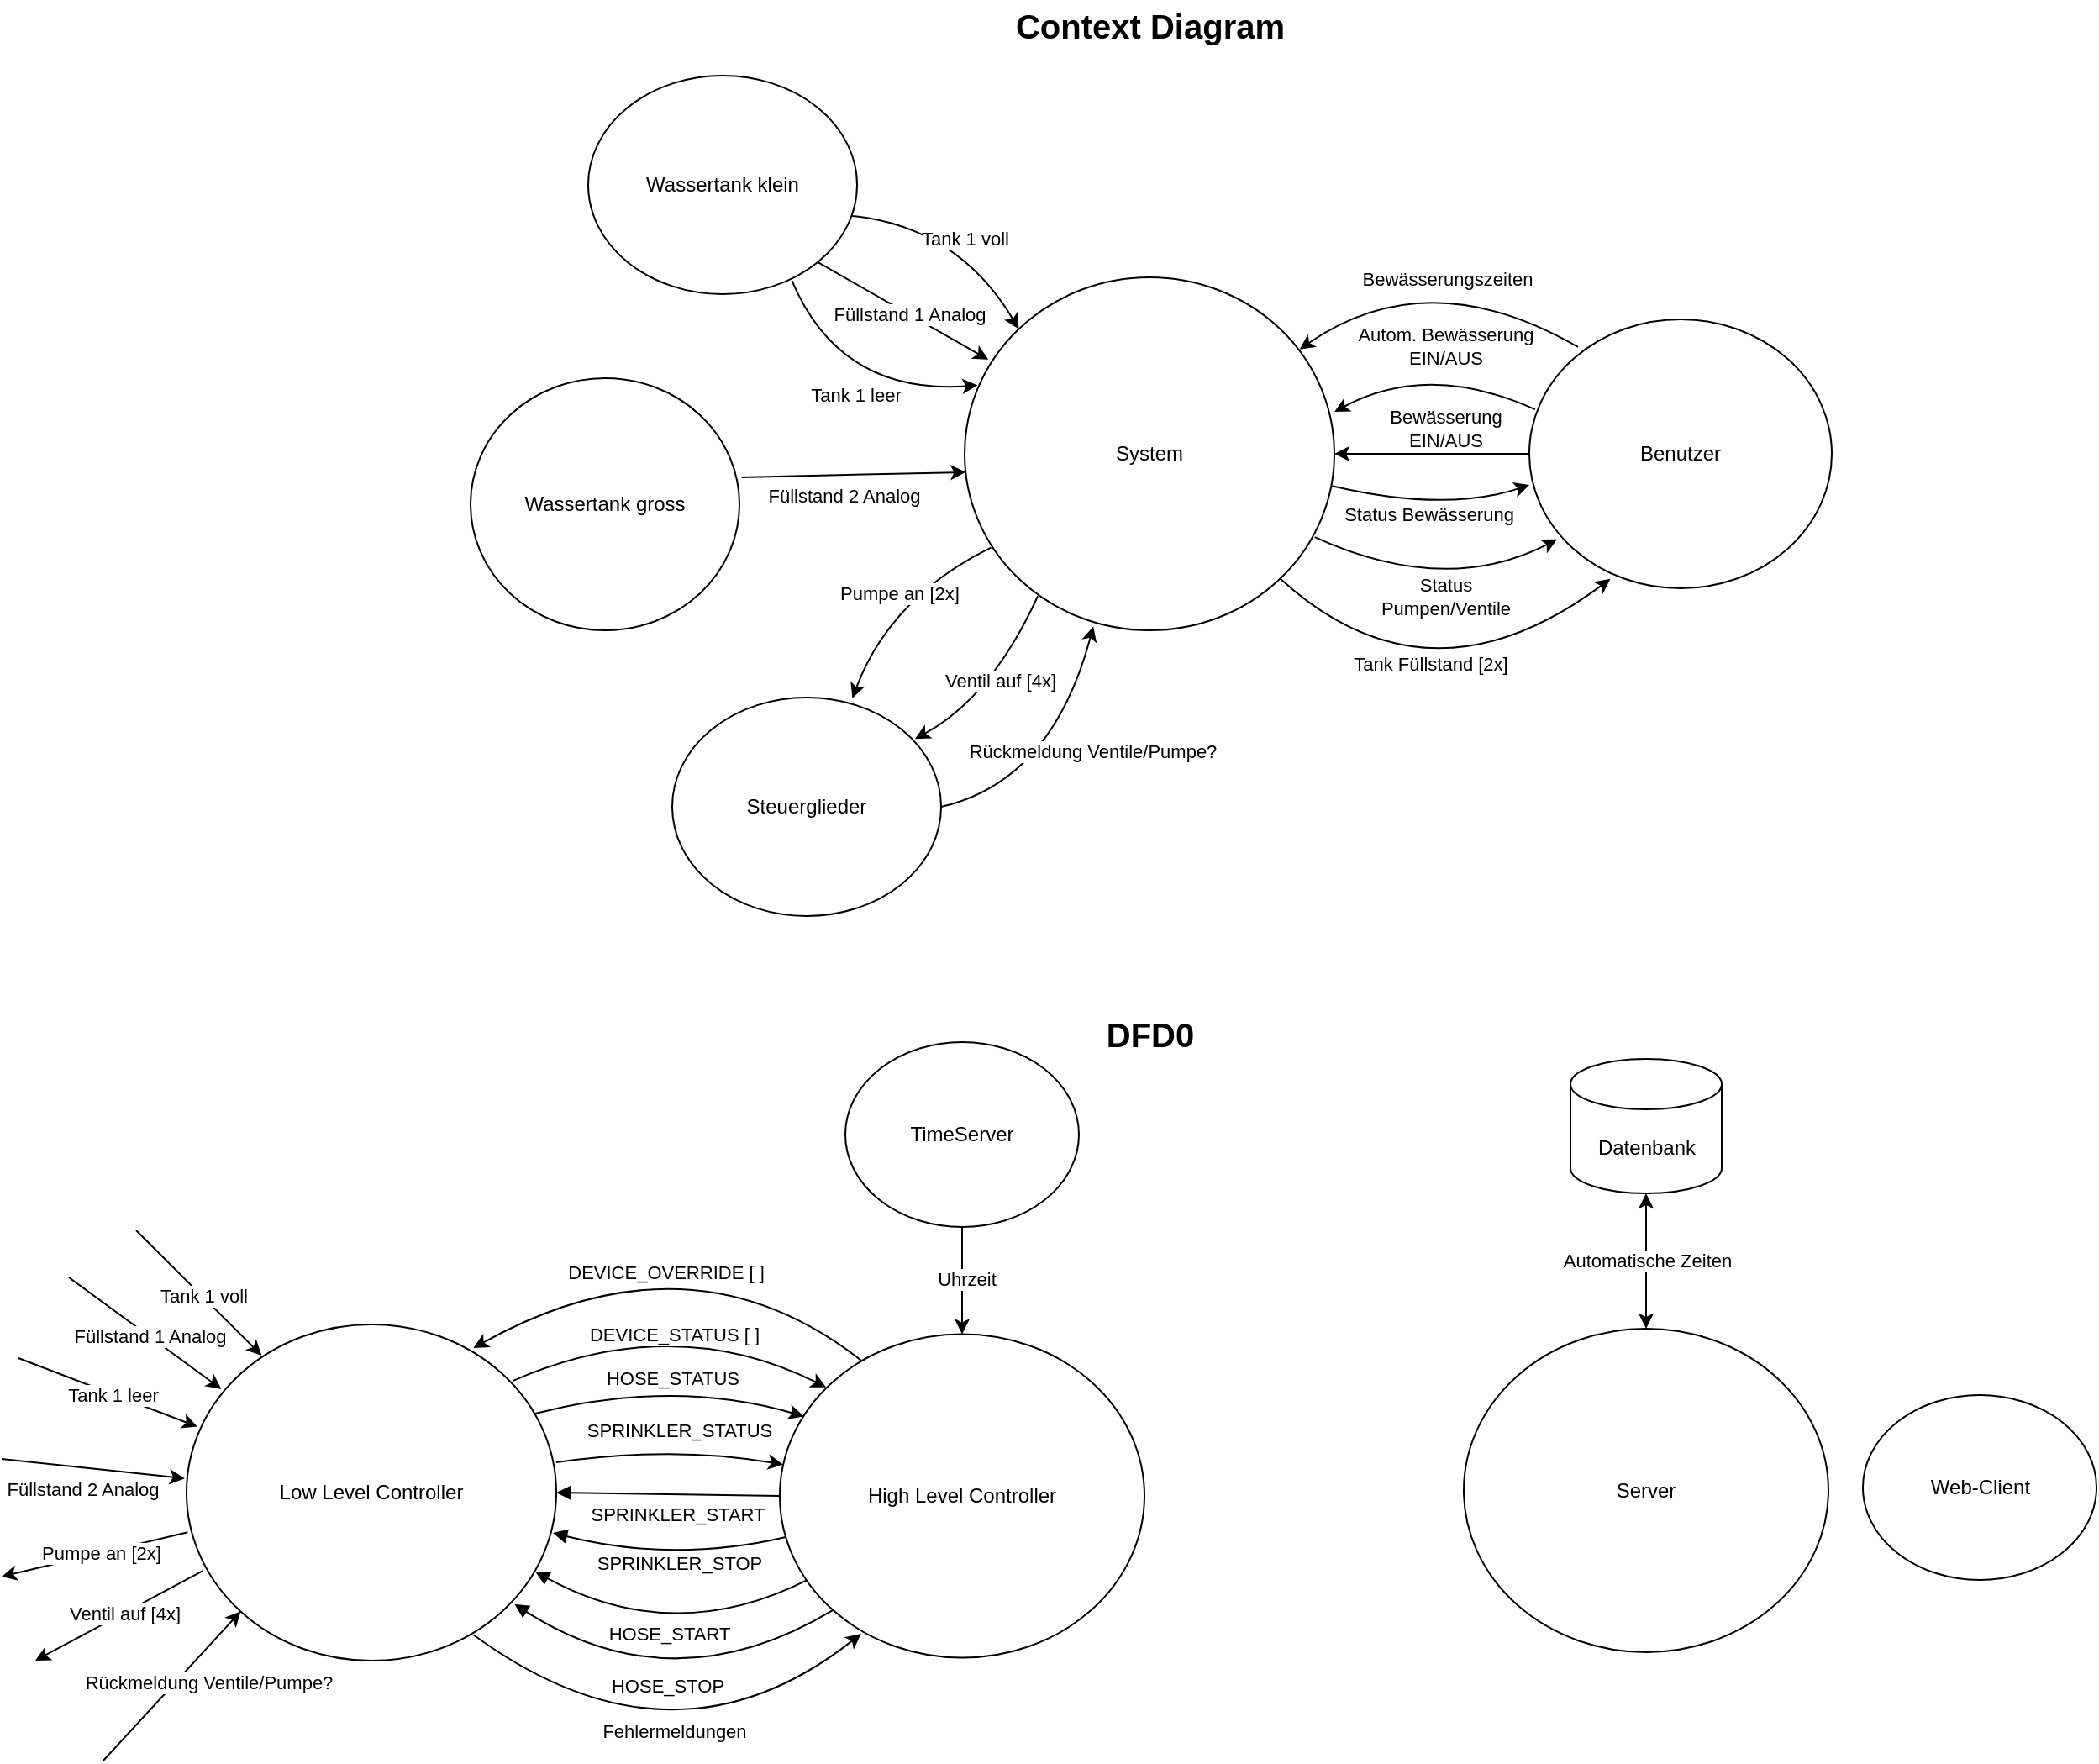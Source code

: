 <mxfile version="22.0.2" type="device">
  <diagram name="Seite-1" id="TkYB_ElV6mBqudeqmio-">
    <mxGraphModel dx="2620" dy="1055" grid="1" gridSize="10" guides="1" tooltips="1" connect="1" arrows="1" fold="1" page="1" pageScale="1" pageWidth="827" pageHeight="1169" math="0" shadow="0">
      <root>
        <mxCell id="0" />
        <mxCell id="1" parent="0" />
        <mxCell id="AWj1wq0FyH8tM0hqccie-1" value="&lt;font style=&quot;font-size: 20px;&quot;&gt;&lt;b&gt;Context Diagram&lt;/b&gt;&lt;/font&gt;" style="text;html=1;strokeColor=none;fillColor=none;align=center;verticalAlign=middle;whiteSpace=wrap;rounded=0;" parent="1" vertex="1">
          <mxGeometry x="309" y="40" width="209" height="30" as="geometry" />
        </mxCell>
        <mxCell id="AWj1wq0FyH8tM0hqccie-4" value="System" style="ellipse;whiteSpace=wrap;html=1;" parent="1" vertex="1">
          <mxGeometry x="303" y="205" width="220" height="210" as="geometry" />
        </mxCell>
        <mxCell id="AWj1wq0FyH8tM0hqccie-5" value="Wassertank klein" style="ellipse;whiteSpace=wrap;html=1;" parent="1" vertex="1">
          <mxGeometry x="79" y="85" width="160" height="130" as="geometry" />
        </mxCell>
        <mxCell id="AWj1wq0FyH8tM0hqccie-7" value="" style="curved=1;endArrow=classic;html=1;rounded=0;entryX=0.064;entryY=0.233;entryDx=0;entryDy=0;entryPerimeter=0;exitX=1;exitY=1;exitDx=0;exitDy=0;" parent="1" source="AWj1wq0FyH8tM0hqccie-5" target="AWj1wq0FyH8tM0hqccie-4" edge="1">
          <mxGeometry width="50" height="50" relative="1" as="geometry">
            <mxPoint x="99" y="365" as="sourcePoint" />
            <mxPoint x="149" y="315" as="targetPoint" />
          </mxGeometry>
        </mxCell>
        <mxCell id="AWj1wq0FyH8tM0hqccie-8" value="Füllstand 1 Analog" style="edgeLabel;html=1;align=center;verticalAlign=middle;resizable=0;points=[];" parent="AWj1wq0FyH8tM0hqccie-7" vertex="1" connectable="0">
          <mxGeometry x="0.057" relative="1" as="geometry">
            <mxPoint as="offset" />
          </mxGeometry>
        </mxCell>
        <mxCell id="AWj1wq0FyH8tM0hqccie-9" value="" style="curved=1;endArrow=classic;html=1;rounded=0;entryX=0;entryY=0;entryDx=0;entryDy=0;exitX=0.982;exitY=0.642;exitDx=0;exitDy=0;exitPerimeter=0;" parent="1" source="AWj1wq0FyH8tM0hqccie-5" target="AWj1wq0FyH8tM0hqccie-4" edge="1">
          <mxGeometry width="50" height="50" relative="1" as="geometry">
            <mxPoint x="269" y="165" as="sourcePoint" />
            <mxPoint x="370" y="223" as="targetPoint" />
            <Array as="points">
              <mxPoint x="299" y="175" />
            </Array>
          </mxGeometry>
        </mxCell>
        <mxCell id="AWj1wq0FyH8tM0hqccie-10" value="Tank 1 voll" style="edgeLabel;html=1;align=center;verticalAlign=middle;resizable=0;points=[];" parent="AWj1wq0FyH8tM0hqccie-9" vertex="1" connectable="0">
          <mxGeometry x="0.057" relative="1" as="geometry">
            <mxPoint as="offset" />
          </mxGeometry>
        </mxCell>
        <mxCell id="AWj1wq0FyH8tM0hqccie-11" value="" style="curved=1;endArrow=classic;html=1;rounded=0;entryX=0.035;entryY=0.306;entryDx=0;entryDy=0;exitX=0.758;exitY=0.939;exitDx=0;exitDy=0;exitPerimeter=0;entryPerimeter=0;" parent="1" source="AWj1wq0FyH8tM0hqccie-5" target="AWj1wq0FyH8tM0hqccie-4" edge="1">
          <mxGeometry width="50" height="50" relative="1" as="geometry">
            <mxPoint x="169" y="276" as="sourcePoint" />
            <mxPoint x="268" y="344" as="targetPoint" />
            <Array as="points">
              <mxPoint x="229" y="275" />
            </Array>
          </mxGeometry>
        </mxCell>
        <mxCell id="AWj1wq0FyH8tM0hqccie-12" value="Tank 1 leer" style="edgeLabel;html=1;align=center;verticalAlign=middle;resizable=0;points=[];" parent="AWj1wq0FyH8tM0hqccie-11" vertex="1" connectable="0">
          <mxGeometry x="0.057" relative="1" as="geometry">
            <mxPoint as="offset" />
          </mxGeometry>
        </mxCell>
        <mxCell id="AWj1wq0FyH8tM0hqccie-13" value="Wassertank gross" style="ellipse;whiteSpace=wrap;html=1;" parent="1" vertex="1">
          <mxGeometry x="9" y="265" width="160" height="150" as="geometry" />
        </mxCell>
        <mxCell id="AWj1wq0FyH8tM0hqccie-14" value="" style="curved=1;endArrow=classic;html=1;rounded=0;entryX=0.003;entryY=0.552;entryDx=0;entryDy=0;entryPerimeter=0;exitX=1.008;exitY=0.393;exitDx=0;exitDy=0;exitPerimeter=0;" parent="1" source="AWj1wq0FyH8tM0hqccie-13" target="AWj1wq0FyH8tM0hqccie-4" edge="1">
          <mxGeometry width="50" height="50" relative="1" as="geometry">
            <mxPoint x="226" y="206" as="sourcePoint" />
            <mxPoint x="327" y="264" as="targetPoint" />
          </mxGeometry>
        </mxCell>
        <mxCell id="AWj1wq0FyH8tM0hqccie-15" value="Füllstand 2 Analog" style="edgeLabel;html=1;align=center;verticalAlign=middle;resizable=0;points=[];" parent="AWj1wq0FyH8tM0hqccie-14" vertex="1" connectable="0">
          <mxGeometry x="0.057" relative="1" as="geometry">
            <mxPoint x="-10" y="12" as="offset" />
          </mxGeometry>
        </mxCell>
        <mxCell id="AWj1wq0FyH8tM0hqccie-16" value="Steuerglieder" style="ellipse;whiteSpace=wrap;html=1;" parent="1" vertex="1">
          <mxGeometry x="129" y="455" width="160" height="130" as="geometry" />
        </mxCell>
        <mxCell id="AWj1wq0FyH8tM0hqccie-18" value="" style="curved=1;endArrow=none;html=1;rounded=0;entryX=0.198;entryY=0.903;entryDx=0;entryDy=0;exitX=0.903;exitY=0.189;exitDx=0;exitDy=0;endFill=0;startArrow=classic;startFill=1;entryPerimeter=0;exitPerimeter=0;" parent="1" source="AWj1wq0FyH8tM0hqccie-16" target="AWj1wq0FyH8tM0hqccie-4" edge="1">
          <mxGeometry width="50" height="50" relative="1" as="geometry">
            <mxPoint x="249" y="449" as="sourcePoint" />
            <mxPoint x="349" y="435" as="targetPoint" />
            <Array as="points">
              <mxPoint x="319" y="455" />
            </Array>
          </mxGeometry>
        </mxCell>
        <mxCell id="AWj1wq0FyH8tM0hqccie-19" value="Ventil auf [4x]" style="edgeLabel;html=1;align=center;verticalAlign=middle;resizable=0;points=[];" parent="AWj1wq0FyH8tM0hqccie-18" vertex="1" connectable="0">
          <mxGeometry x="0.057" relative="1" as="geometry">
            <mxPoint as="offset" />
          </mxGeometry>
        </mxCell>
        <mxCell id="AWj1wq0FyH8tM0hqccie-21" value="" style="curved=1;endArrow=none;html=1;rounded=0;entryX=0.072;entryY=0.765;entryDx=0;entryDy=0;exitX=0.67;exitY=0.003;exitDx=0;exitDy=0;endFill=0;startArrow=classic;startFill=1;entryPerimeter=0;exitPerimeter=0;" parent="1" source="AWj1wq0FyH8tM0hqccie-16" target="AWj1wq0FyH8tM0hqccie-4" edge="1">
          <mxGeometry width="50" height="50" relative="1" as="geometry">
            <mxPoint x="234" y="445" as="sourcePoint" />
            <mxPoint x="303" y="355" as="targetPoint" />
            <Array as="points">
              <mxPoint x="259" y="395" />
            </Array>
          </mxGeometry>
        </mxCell>
        <mxCell id="AWj1wq0FyH8tM0hqccie-22" value="Pumpe an [2x]" style="edgeLabel;html=1;align=center;verticalAlign=middle;resizable=0;points=[];" parent="AWj1wq0FyH8tM0hqccie-21" vertex="1" connectable="0">
          <mxGeometry x="0.057" relative="1" as="geometry">
            <mxPoint as="offset" />
          </mxGeometry>
        </mxCell>
        <mxCell id="AWj1wq0FyH8tM0hqccie-23" value="" style="curved=1;endArrow=classic;html=1;rounded=0;entryX=0.348;entryY=0.989;entryDx=0;entryDy=0;exitX=1;exitY=0.5;exitDx=0;exitDy=0;endFill=1;startArrow=none;startFill=0;entryPerimeter=0;" parent="1" source="AWj1wq0FyH8tM0hqccie-16" target="AWj1wq0FyH8tM0hqccie-4" edge="1">
          <mxGeometry width="50" height="50" relative="1" as="geometry">
            <mxPoint x="309" y="530" as="sourcePoint" />
            <mxPoint x="383" y="445" as="targetPoint" />
            <Array as="points">
              <mxPoint x="355" y="505" />
            </Array>
          </mxGeometry>
        </mxCell>
        <mxCell id="AWj1wq0FyH8tM0hqccie-24" value="Rückmeldung Ventile/Pumpe?" style="edgeLabel;html=1;align=center;verticalAlign=middle;resizable=0;points=[];" parent="AWj1wq0FyH8tM0hqccie-23" vertex="1" connectable="0">
          <mxGeometry x="0.057" relative="1" as="geometry">
            <mxPoint x="19" as="offset" />
          </mxGeometry>
        </mxCell>
        <mxCell id="AWj1wq0FyH8tM0hqccie-25" value="Benutzer" style="ellipse;whiteSpace=wrap;html=1;" parent="1" vertex="1">
          <mxGeometry x="639" y="230" width="180" height="160" as="geometry" />
        </mxCell>
        <mxCell id="AWj1wq0FyH8tM0hqccie-26" value="" style="curved=1;endArrow=classic;html=1;rounded=0;entryX=1;entryY=0.5;entryDx=0;entryDy=0;exitX=0;exitY=0.5;exitDx=0;exitDy=0;endFill=1;startArrow=none;startFill=0;" parent="1" source="AWj1wq0FyH8tM0hqccie-25" target="AWj1wq0FyH8tM0hqccie-4" edge="1">
          <mxGeometry width="50" height="50" relative="1" as="geometry">
            <mxPoint x="499" y="455" as="sourcePoint" />
            <mxPoint x="590" y="348" as="targetPoint" />
          </mxGeometry>
        </mxCell>
        <mxCell id="AWj1wq0FyH8tM0hqccie-27" value="Bewässerung&lt;br&gt;EIN/AUS" style="edgeLabel;html=1;align=center;verticalAlign=middle;resizable=0;points=[];" parent="AWj1wq0FyH8tM0hqccie-26" vertex="1" connectable="0">
          <mxGeometry x="0.057" relative="1" as="geometry">
            <mxPoint x="11" y="-15" as="offset" />
          </mxGeometry>
        </mxCell>
        <mxCell id="AWj1wq0FyH8tM0hqccie-28" value="" style="curved=1;endArrow=classic;html=1;rounded=0;entryX=1;entryY=0.381;entryDx=0;entryDy=0;exitX=0.019;exitY=0.335;exitDx=0;exitDy=0;endFill=1;startArrow=none;startFill=0;entryPerimeter=0;exitPerimeter=0;" parent="1" source="AWj1wq0FyH8tM0hqccie-25" target="AWj1wq0FyH8tM0hqccie-4" edge="1">
          <mxGeometry width="50" height="50" relative="1" as="geometry">
            <mxPoint x="629" y="325" as="sourcePoint" />
            <mxPoint x="525" y="275" as="targetPoint" />
            <Array as="points">
              <mxPoint x="579" y="255" />
            </Array>
          </mxGeometry>
        </mxCell>
        <mxCell id="AWj1wq0FyH8tM0hqccie-29" value="Autom. Bewässerung &lt;br&gt;EIN/AUS" style="edgeLabel;html=1;align=center;verticalAlign=middle;resizable=0;points=[];" parent="AWj1wq0FyH8tM0hqccie-28" vertex="1" connectable="0">
          <mxGeometry x="0.057" relative="1" as="geometry">
            <mxPoint x="11" y="-10" as="offset" />
          </mxGeometry>
        </mxCell>
        <mxCell id="AWj1wq0FyH8tM0hqccie-30" value="" style="curved=1;endArrow=none;html=1;rounded=0;exitX=0;exitY=0.616;exitDx=0;exitDy=0;endFill=0;startArrow=classic;startFill=1;exitPerimeter=0;entryX=0.994;entryY=0.591;entryDx=0;entryDy=0;entryPerimeter=0;" parent="1" source="AWj1wq0FyH8tM0hqccie-25" target="AWj1wq0FyH8tM0hqccie-4" edge="1">
          <mxGeometry width="50" height="50" relative="1" as="geometry">
            <mxPoint x="629" y="415" as="sourcePoint" />
            <mxPoint x="529" y="335" as="targetPoint" />
            <Array as="points">
              <mxPoint x="589" y="345" />
            </Array>
          </mxGeometry>
        </mxCell>
        <mxCell id="AWj1wq0FyH8tM0hqccie-31" value="Status Bewässerung" style="edgeLabel;html=1;align=center;verticalAlign=middle;resizable=0;points=[];" parent="AWj1wq0FyH8tM0hqccie-30" vertex="1" connectable="0">
          <mxGeometry x="0.057" relative="1" as="geometry">
            <mxPoint x="1" y="3" as="offset" />
          </mxGeometry>
        </mxCell>
        <mxCell id="AWj1wq0FyH8tM0hqccie-32" value="" style="curved=1;endArrow=none;html=1;rounded=0;entryX=0.947;entryY=0.736;entryDx=0;entryDy=0;endFill=0;startArrow=classic;startFill=1;entryPerimeter=0;exitX=0.092;exitY=0.818;exitDx=0;exitDy=0;exitPerimeter=0;" parent="1" source="AWj1wq0FyH8tM0hqccie-25" target="AWj1wq0FyH8tM0hqccie-4" edge="1">
          <mxGeometry width="50" height="50" relative="1" as="geometry">
            <mxPoint x="642" y="379" as="sourcePoint" />
            <mxPoint x="517" y="382" as="targetPoint" />
            <Array as="points">
              <mxPoint x="589" y="395" />
            </Array>
          </mxGeometry>
        </mxCell>
        <mxCell id="AWj1wq0FyH8tM0hqccie-33" value="Status&lt;br&gt;Pumpen/Ventile" style="edgeLabel;html=1;align=center;verticalAlign=middle;resizable=0;points=[];" parent="AWj1wq0FyH8tM0hqccie-32" vertex="1" connectable="0">
          <mxGeometry x="0.057" relative="1" as="geometry">
            <mxPoint x="9" y="4" as="offset" />
          </mxGeometry>
        </mxCell>
        <mxCell id="AWj1wq0FyH8tM0hqccie-34" value="" style="curved=1;endArrow=none;html=1;rounded=0;entryX=1;entryY=1;entryDx=0;entryDy=0;endFill=0;startArrow=classic;startFill=1;exitX=0.268;exitY=0.965;exitDx=0;exitDy=0;exitPerimeter=0;" parent="1" source="AWj1wq0FyH8tM0hqccie-25" target="AWj1wq0FyH8tM0hqccie-4" edge="1">
          <mxGeometry width="50" height="50" relative="1" as="geometry">
            <mxPoint x="662" y="390" as="sourcePoint" />
            <mxPoint x="509" y="398" as="targetPoint" />
            <Array as="points">
              <mxPoint x="579" y="465" />
            </Array>
          </mxGeometry>
        </mxCell>
        <mxCell id="AWj1wq0FyH8tM0hqccie-35" value="Tank Füllstand [2x]" style="edgeLabel;html=1;align=center;verticalAlign=middle;resizable=0;points=[];" parent="AWj1wq0FyH8tM0hqccie-34" vertex="1" connectable="0">
          <mxGeometry x="0.057" relative="1" as="geometry">
            <mxPoint y="-30" as="offset" />
          </mxGeometry>
        </mxCell>
        <mxCell id="AWj1wq0FyH8tM0hqccie-38" value="" style="curved=1;endArrow=classic;html=1;rounded=0;entryX=0.906;entryY=0.204;entryDx=0;entryDy=0;exitX=0.161;exitY=0.103;exitDx=0;exitDy=0;endFill=1;startArrow=none;startFill=0;entryPerimeter=0;exitPerimeter=0;" parent="1" source="AWj1wq0FyH8tM0hqccie-25" target="AWj1wq0FyH8tM0hqccie-4" edge="1">
          <mxGeometry width="50" height="50" relative="1" as="geometry">
            <mxPoint x="642" y="234" as="sourcePoint" />
            <mxPoint x="523" y="235" as="targetPoint" />
            <Array as="points">
              <mxPoint x="579" y="195" />
            </Array>
          </mxGeometry>
        </mxCell>
        <mxCell id="AWj1wq0FyH8tM0hqccie-39" value="Bewässerungszeiten" style="edgeLabel;html=1;align=center;verticalAlign=middle;resizable=0;points=[];" parent="AWj1wq0FyH8tM0hqccie-38" vertex="1" connectable="0">
          <mxGeometry x="0.057" relative="1" as="geometry">
            <mxPoint x="11" y="10" as="offset" />
          </mxGeometry>
        </mxCell>
        <mxCell id="AWj1wq0FyH8tM0hqccie-40" value="&lt;font style=&quot;font-size: 20px;&quot;&gt;&lt;b&gt;DFD0&lt;/b&gt;&lt;/font&gt;" style="text;html=1;strokeColor=none;fillColor=none;align=center;verticalAlign=middle;whiteSpace=wrap;rounded=0;" parent="1" vertex="1">
          <mxGeometry x="309" y="640" width="209" height="30" as="geometry" />
        </mxCell>
        <mxCell id="AWj1wq0FyH8tM0hqccie-41" value="Web-Client" style="ellipse;whiteSpace=wrap;html=1;" parent="1" vertex="1">
          <mxGeometry x="837.5" y="870" width="139" height="110" as="geometry" />
        </mxCell>
        <mxCell id="AWj1wq0FyH8tM0hqccie-42" value="Datenbank" style="shape=cylinder3;whiteSpace=wrap;html=1;boundedLbl=1;backgroundOutline=1;size=15;" parent="1" vertex="1">
          <mxGeometry x="663.5" y="670" width="90" height="80" as="geometry" />
        </mxCell>
        <mxCell id="AWj1wq0FyH8tM0hqccie-43" value="High Level Controller" style="ellipse;whiteSpace=wrap;html=1;" parent="1" vertex="1">
          <mxGeometry x="193" y="833.75" width="217" height="192.5" as="geometry" />
        </mxCell>
        <mxCell id="AWj1wq0FyH8tM0hqccie-44" value="Low Level Controller" style="ellipse;whiteSpace=wrap;html=1;" parent="1" vertex="1">
          <mxGeometry x="-160" y="828" width="220" height="200" as="geometry" />
        </mxCell>
        <mxCell id="AWj1wq0FyH8tM0hqccie-45" value="" style="curved=1;endArrow=classic;html=1;rounded=0;entryX=0.094;entryY=0.192;entryDx=0;entryDy=0;entryPerimeter=0;" parent="1" target="AWj1wq0FyH8tM0hqccie-44" edge="1">
          <mxGeometry width="50" height="50" relative="1" as="geometry">
            <mxPoint x="-230" y="800" as="sourcePoint" />
            <mxPoint x="-213" y="858" as="targetPoint" />
          </mxGeometry>
        </mxCell>
        <mxCell id="AWj1wq0FyH8tM0hqccie-46" value="Füllstand 1 Analog" style="edgeLabel;html=1;align=center;verticalAlign=middle;resizable=0;points=[];" parent="AWj1wq0FyH8tM0hqccie-45" vertex="1" connectable="0">
          <mxGeometry x="0.057" relative="1" as="geometry">
            <mxPoint as="offset" />
          </mxGeometry>
        </mxCell>
        <mxCell id="AWj1wq0FyH8tM0hqccie-47" value="" style="curved=1;endArrow=classic;html=1;rounded=0;entryX=0.203;entryY=0.092;entryDx=0;entryDy=0;entryPerimeter=0;" parent="1" target="AWj1wq0FyH8tM0hqccie-44" edge="1">
          <mxGeometry width="50" height="50" relative="1" as="geometry">
            <mxPoint x="-190" y="772" as="sourcePoint" />
            <mxPoint x="-121" y="840" as="targetPoint" />
            <Array as="points" />
          </mxGeometry>
        </mxCell>
        <mxCell id="AWj1wq0FyH8tM0hqccie-48" value="Tank 1 voll" style="edgeLabel;html=1;align=center;verticalAlign=middle;resizable=0;points=[];" parent="AWj1wq0FyH8tM0hqccie-47" vertex="1" connectable="0">
          <mxGeometry x="0.057" relative="1" as="geometry">
            <mxPoint as="offset" />
          </mxGeometry>
        </mxCell>
        <mxCell id="AWj1wq0FyH8tM0hqccie-49" value="" style="curved=1;endArrow=classic;html=1;rounded=0;entryX=0.029;entryY=0.304;entryDx=0;entryDy=0;entryPerimeter=0;" parent="1" target="AWj1wq0FyH8tM0hqccie-44" edge="1">
          <mxGeometry width="50" height="50" relative="1" as="geometry">
            <mxPoint x="-260" y="848" as="sourcePoint" />
            <mxPoint x="-219" y="873" as="targetPoint" />
          </mxGeometry>
        </mxCell>
        <mxCell id="AWj1wq0FyH8tM0hqccie-50" value="Tank 1 leer" style="edgeLabel;html=1;align=center;verticalAlign=middle;resizable=0;points=[];" parent="AWj1wq0FyH8tM0hqccie-49" vertex="1" connectable="0">
          <mxGeometry x="0.057" relative="1" as="geometry">
            <mxPoint as="offset" />
          </mxGeometry>
        </mxCell>
        <mxCell id="AWj1wq0FyH8tM0hqccie-51" value="" style="curved=1;endArrow=classic;html=1;rounded=0;entryX=-0.005;entryY=0.458;entryDx=0;entryDy=0;entryPerimeter=0;" parent="1" target="AWj1wq0FyH8tM0hqccie-44" edge="1">
          <mxGeometry width="50" height="50" relative="1" as="geometry">
            <mxPoint x="-270" y="908" as="sourcePoint" />
            <mxPoint x="-226" y="925" as="targetPoint" />
          </mxGeometry>
        </mxCell>
        <mxCell id="AWj1wq0FyH8tM0hqccie-52" value="Füllstand 2 Analog" style="edgeLabel;html=1;align=center;verticalAlign=middle;resizable=0;points=[];" parent="AWj1wq0FyH8tM0hqccie-51" vertex="1" connectable="0">
          <mxGeometry x="0.057" relative="1" as="geometry">
            <mxPoint x="-10" y="12" as="offset" />
          </mxGeometry>
        </mxCell>
        <mxCell id="AWj1wq0FyH8tM0hqccie-53" value="" style="curved=1;endArrow=none;html=1;rounded=0;entryX=0.045;entryY=0.732;entryDx=0;entryDy=0;endFill=0;startArrow=classic;startFill=1;entryPerimeter=0;" parent="1" target="AWj1wq0FyH8tM0hqccie-44" edge="1">
          <mxGeometry width="50" height="50" relative="1" as="geometry">
            <mxPoint x="-250" y="1028" as="sourcePoint" />
            <mxPoint x="-183" y="999" as="targetPoint" />
          </mxGeometry>
        </mxCell>
        <mxCell id="AWj1wq0FyH8tM0hqccie-54" value="Ventil auf [4x]" style="edgeLabel;html=1;align=center;verticalAlign=middle;resizable=0;points=[];" parent="AWj1wq0FyH8tM0hqccie-53" vertex="1" connectable="0">
          <mxGeometry x="0.057" relative="1" as="geometry">
            <mxPoint as="offset" />
          </mxGeometry>
        </mxCell>
        <mxCell id="AWj1wq0FyH8tM0hqccie-55" value="" style="curved=1;endArrow=none;html=1;rounded=0;entryX=0.003;entryY=0.618;entryDx=0;entryDy=0;endFill=0;startArrow=classic;startFill=1;entryPerimeter=0;" parent="1" target="AWj1wq0FyH8tM0hqccie-44" edge="1">
          <mxGeometry width="50" height="50" relative="1" as="geometry">
            <mxPoint x="-270" y="978" as="sourcePoint" />
            <mxPoint x="-211" y="970" as="targetPoint" />
          </mxGeometry>
        </mxCell>
        <mxCell id="AWj1wq0FyH8tM0hqccie-56" value="Pumpe an [2x]" style="edgeLabel;html=1;align=center;verticalAlign=middle;resizable=0;points=[];" parent="AWj1wq0FyH8tM0hqccie-55" vertex="1" connectable="0">
          <mxGeometry x="0.057" relative="1" as="geometry">
            <mxPoint as="offset" />
          </mxGeometry>
        </mxCell>
        <mxCell id="AWj1wq0FyH8tM0hqccie-57" value="" style="curved=1;endArrow=classic;html=1;rounded=0;entryX=0;entryY=1;entryDx=0;entryDy=0;endFill=1;startArrow=none;startFill=0;" parent="1" target="AWj1wq0FyH8tM0hqccie-44" edge="1">
          <mxGeometry width="50" height="50" relative="1" as="geometry">
            <mxPoint x="-210" y="1088" as="sourcePoint" />
            <mxPoint x="-150" y="1017" as="targetPoint" />
          </mxGeometry>
        </mxCell>
        <mxCell id="AWj1wq0FyH8tM0hqccie-58" value="Rückmeldung Ventile/Pumpe?" style="edgeLabel;html=1;align=center;verticalAlign=middle;resizable=0;points=[];" parent="AWj1wq0FyH8tM0hqccie-57" vertex="1" connectable="0">
          <mxGeometry x="0.057" relative="1" as="geometry">
            <mxPoint x="19" as="offset" />
          </mxGeometry>
        </mxCell>
        <mxCell id="AWj1wq0FyH8tM0hqccie-59" value="" style="curved=1;endArrow=none;html=1;rounded=0;entryX=0;entryY=0.5;entryDx=0;entryDy=0;exitX=1;exitY=0.5;exitDx=0;exitDy=0;startArrow=block;startFill=1;endFill=0;" parent="1" source="AWj1wq0FyH8tM0hqccie-44" target="AWj1wq0FyH8tM0hqccie-43" edge="1">
          <mxGeometry width="50" height="50" relative="1" as="geometry">
            <mxPoint x="60" y="920" as="sourcePoint" />
            <mxPoint x="169" y="932" as="targetPoint" />
          </mxGeometry>
        </mxCell>
        <mxCell id="AWj1wq0FyH8tM0hqccie-60" value="SPRINKLER_START" style="edgeLabel;html=1;align=center;verticalAlign=middle;resizable=0;points=[];" parent="AWj1wq0FyH8tM0hqccie-59" vertex="1" connectable="0">
          <mxGeometry x="0.057" relative="1" as="geometry">
            <mxPoint x="1" y="12" as="offset" />
          </mxGeometry>
        </mxCell>
        <mxCell id="AWj1wq0FyH8tM0hqccie-61" value="" style="curved=1;endArrow=none;html=1;rounded=0;exitX=0.991;exitY=0.62;exitDx=0;exitDy=0;startArrow=block;startFill=1;endFill=0;exitPerimeter=0;" parent="1" source="AWj1wq0FyH8tM0hqccie-44" target="AWj1wq0FyH8tM0hqccie-43" edge="1">
          <mxGeometry width="50" height="50" relative="1" as="geometry">
            <mxPoint x="60" y="970" as="sourcePoint" />
            <mxPoint x="190" y="972" as="targetPoint" />
            <Array as="points">
              <mxPoint x="130" y="970" />
            </Array>
          </mxGeometry>
        </mxCell>
        <mxCell id="AWj1wq0FyH8tM0hqccie-62" value="SPRINKLER_STOP" style="edgeLabel;html=1;align=center;verticalAlign=middle;resizable=0;points=[];" parent="AWj1wq0FyH8tM0hqccie-61" vertex="1" connectable="0">
          <mxGeometry x="0.057" relative="1" as="geometry">
            <mxPoint x="1" as="offset" />
          </mxGeometry>
        </mxCell>
        <mxCell id="AWj1wq0FyH8tM0hqccie-63" value="" style="curved=1;endArrow=none;html=1;rounded=0;entryX=0.075;entryY=0.76;entryDx=0;entryDy=0;exitX=0.943;exitY=0.735;exitDx=0;exitDy=0;startArrow=block;startFill=1;endFill=0;exitPerimeter=0;entryPerimeter=0;" parent="1" source="AWj1wq0FyH8tM0hqccie-44" target="AWj1wq0FyH8tM0hqccie-43" edge="1">
          <mxGeometry width="50" height="50" relative="1" as="geometry">
            <mxPoint x="60" y="995" as="sourcePoint" />
            <mxPoint x="200" y="996" as="targetPoint" />
            <Array as="points">
              <mxPoint x="130" y="1020" />
            </Array>
          </mxGeometry>
        </mxCell>
        <mxCell id="AWj1wq0FyH8tM0hqccie-64" value="HOSE_START" style="edgeLabel;html=1;align=center;verticalAlign=middle;resizable=0;points=[];" parent="AWj1wq0FyH8tM0hqccie-63" vertex="1" connectable="0">
          <mxGeometry x="0.057" relative="1" as="geometry">
            <mxPoint x="-5" y="-7" as="offset" />
          </mxGeometry>
        </mxCell>
        <mxCell id="AWj1wq0FyH8tM0hqccie-65" value="" style="curved=1;endArrow=none;html=1;rounded=0;entryX=0;entryY=1;entryDx=0;entryDy=0;exitX=0.887;exitY=0.832;exitDx=0;exitDy=0;startArrow=block;startFill=1;endFill=0;exitPerimeter=0;" parent="1" source="AWj1wq0FyH8tM0hqccie-44" target="AWj1wq0FyH8tM0hqccie-43" edge="1">
          <mxGeometry width="50" height="50" relative="1" as="geometry">
            <mxPoint x="47" y="1010" as="sourcePoint" />
            <mxPoint x="213" y="1011" as="targetPoint" />
            <Array as="points">
              <mxPoint x="130" y="1055" />
            </Array>
          </mxGeometry>
        </mxCell>
        <mxCell id="AWj1wq0FyH8tM0hqccie-66" value="HOSE_STOP" style="edgeLabel;html=1;align=center;verticalAlign=middle;resizable=0;points=[];" parent="AWj1wq0FyH8tM0hqccie-65" vertex="1" connectable="0">
          <mxGeometry x="0.057" relative="1" as="geometry">
            <mxPoint x="-9" y="-9" as="offset" />
          </mxGeometry>
        </mxCell>
        <mxCell id="AWj1wq0FyH8tM0hqccie-69" value="" style="curved=1;endArrow=classic;html=1;rounded=0;startArrow=none;startFill=0;endFill=1;" parent="1" target="AWj1wq0FyH8tM0hqccie-43" edge="1">
          <mxGeometry width="50" height="50" relative="1" as="geometry">
            <mxPoint x="60" y="910" as="sourcePoint" />
            <mxPoint x="190" y="892" as="targetPoint" />
            <Array as="points">
              <mxPoint x="130" y="900" />
            </Array>
          </mxGeometry>
        </mxCell>
        <mxCell id="AWj1wq0FyH8tM0hqccie-70" value="SPRINKLER_STATUS" style="edgeLabel;html=1;align=center;verticalAlign=middle;resizable=0;points=[];" parent="AWj1wq0FyH8tM0hqccie-69" vertex="1" connectable="0">
          <mxGeometry x="0.057" relative="1" as="geometry">
            <mxPoint x="1" y="-10" as="offset" />
          </mxGeometry>
        </mxCell>
        <mxCell id="AWj1wq0FyH8tM0hqccie-71" value="" style="curved=1;endArrow=classic;html=1;rounded=0;entryX=0.066;entryY=0.254;entryDx=0;entryDy=0;exitX=0.943;exitY=0.265;exitDx=0;exitDy=0;startArrow=none;startFill=0;endFill=1;exitPerimeter=0;entryPerimeter=0;" parent="1" source="AWj1wq0FyH8tM0hqccie-44" target="AWj1wq0FyH8tM0hqccie-43" edge="1">
          <mxGeometry width="50" height="50" relative="1" as="geometry">
            <mxPoint x="60" y="873" as="sourcePoint" />
            <mxPoint x="192" y="875" as="targetPoint" />
            <Array as="points">
              <mxPoint x="130" y="860" />
            </Array>
          </mxGeometry>
        </mxCell>
        <mxCell id="AWj1wq0FyH8tM0hqccie-72" value="HOSE_STATUS" style="edgeLabel;html=1;align=center;verticalAlign=middle;resizable=0;points=[];" parent="AWj1wq0FyH8tM0hqccie-71" vertex="1" connectable="0">
          <mxGeometry x="0.057" relative="1" as="geometry">
            <mxPoint x="-3" y="-1" as="offset" />
          </mxGeometry>
        </mxCell>
        <mxCell id="AWj1wq0FyH8tM0hqccie-73" value="" style="curved=1;endArrow=classic;html=1;rounded=0;entryX=0.127;entryY=0.164;entryDx=0;entryDy=0;exitX=0.884;exitY=0.167;exitDx=0;exitDy=0;startArrow=none;startFill=0;endFill=1;exitPerimeter=0;entryPerimeter=0;" parent="1" source="AWj1wq0FyH8tM0hqccie-44" target="AWj1wq0FyH8tM0hqccie-43" edge="1">
          <mxGeometry width="50" height="50" relative="1" as="geometry">
            <mxPoint x="52" y="849" as="sourcePoint" />
            <mxPoint x="213" y="856" as="targetPoint" />
            <Array as="points">
              <mxPoint x="130" y="820" />
            </Array>
          </mxGeometry>
        </mxCell>
        <mxCell id="AWj1wq0FyH8tM0hqccie-74" value="DEVICE_STATUS [ ]" style="edgeLabel;html=1;align=center;verticalAlign=middle;resizable=0;points=[];" parent="AWj1wq0FyH8tM0hqccie-73" vertex="1" connectable="0">
          <mxGeometry x="0.057" relative="1" as="geometry">
            <mxPoint x="-4" y="12" as="offset" />
          </mxGeometry>
        </mxCell>
        <mxCell id="AWj1wq0FyH8tM0hqccie-75" value="" style="curved=1;endArrow=none;html=1;rounded=0;entryX=0.223;entryY=0.081;entryDx=0;entryDy=0;exitX=0.776;exitY=0.07;exitDx=0;exitDy=0;startArrow=classic;startFill=1;endFill=0;exitPerimeter=0;entryPerimeter=0;" parent="1" source="AWj1wq0FyH8tM0hqccie-44" target="AWj1wq0FyH8tM0hqccie-43" edge="1">
          <mxGeometry width="50" height="50" relative="1" as="geometry">
            <mxPoint x="37" y="831" as="sourcePoint" />
            <mxPoint x="228" y="845" as="targetPoint" />
            <Array as="points">
              <mxPoint x="140" y="770" />
            </Array>
          </mxGeometry>
        </mxCell>
        <mxCell id="AWj1wq0FyH8tM0hqccie-76" value="DEVICE_OVERRIDE [ ]" style="edgeLabel;html=1;align=center;verticalAlign=middle;resizable=0;points=[];" parent="AWj1wq0FyH8tM0hqccie-75" vertex="1" connectable="0">
          <mxGeometry x="0.057" relative="1" as="geometry">
            <mxPoint x="-14" y="26" as="offset" />
          </mxGeometry>
        </mxCell>
        <mxCell id="AWj1wq0FyH8tM0hqccie-77" value="" style="curved=1;endArrow=classic;html=1;rounded=0;entryX=0.223;entryY=0.926;entryDx=0;entryDy=0;exitX=0.776;exitY=0.923;exitDx=0;exitDy=0;startArrow=none;startFill=0;endFill=1;exitPerimeter=0;entryPerimeter=0;" parent="1" source="AWj1wq0FyH8tM0hqccie-44" target="AWj1wq0FyH8tM0hqccie-43" edge="1">
          <mxGeometry width="50" height="50" relative="1" as="geometry">
            <mxPoint x="21" y="1112" as="sourcePoint" />
            <mxPoint x="257" y="1136" as="targetPoint" />
            <Array as="points">
              <mxPoint x="130" y="1100" />
            </Array>
          </mxGeometry>
        </mxCell>
        <mxCell id="AWj1wq0FyH8tM0hqccie-78" value="Fehlermeldungen" style="edgeLabel;html=1;align=center;verticalAlign=middle;resizable=0;points=[];" parent="AWj1wq0FyH8tM0hqccie-77" vertex="1" connectable="0">
          <mxGeometry x="0.057" relative="1" as="geometry">
            <mxPoint x="-4" y="-27" as="offset" />
          </mxGeometry>
        </mxCell>
        <mxCell id="AWj1wq0FyH8tM0hqccie-80" value="TimeServer" style="ellipse;whiteSpace=wrap;html=1;" parent="1" vertex="1">
          <mxGeometry x="232" y="660" width="139" height="110" as="geometry" />
        </mxCell>
        <mxCell id="AWj1wq0FyH8tM0hqccie-81" value="" style="curved=1;endArrow=none;html=1;rounded=0;entryX=0.5;entryY=1;entryDx=0;entryDy=0;exitX=0.5;exitY=0;exitDx=0;exitDy=0;startArrow=classic;startFill=1;endFill=0;" parent="1" source="AWj1wq0FyH8tM0hqccie-43" target="AWj1wq0FyH8tM0hqccie-80" edge="1">
          <mxGeometry width="50" height="50" relative="1" as="geometry">
            <mxPoint x="260" y="832" as="sourcePoint" />
            <mxPoint x="490" y="839" as="targetPoint" />
          </mxGeometry>
        </mxCell>
        <mxCell id="AWj1wq0FyH8tM0hqccie-82" value="Uhrzeit" style="edgeLabel;html=1;align=center;verticalAlign=middle;resizable=0;points=[];" parent="AWj1wq0FyH8tM0hqccie-81" vertex="1" connectable="0">
          <mxGeometry x="0.057" relative="1" as="geometry">
            <mxPoint x="2" as="offset" />
          </mxGeometry>
        </mxCell>
        <mxCell id="AWj1wq0FyH8tM0hqccie-84" value="Automatische Zeiten" style="edgeStyle=orthogonalEdgeStyle;rounded=0;orthogonalLoop=1;jettySize=auto;html=1;startArrow=classic;startFill=1;" parent="1" source="AWj1wq0FyH8tM0hqccie-83" target="AWj1wq0FyH8tM0hqccie-42" edge="1">
          <mxGeometry relative="1" as="geometry" />
        </mxCell>
        <mxCell id="AWj1wq0FyH8tM0hqccie-83" value="Server" style="ellipse;whiteSpace=wrap;html=1;" parent="1" vertex="1">
          <mxGeometry x="600" y="830.5" width="217" height="192.5" as="geometry" />
        </mxCell>
      </root>
    </mxGraphModel>
  </diagram>
</mxfile>
